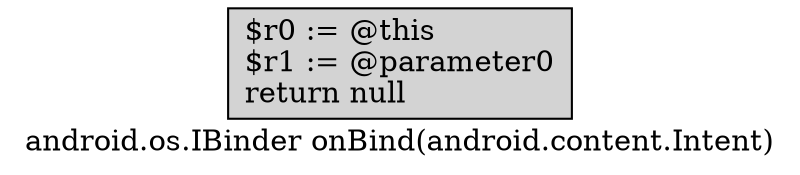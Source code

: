 digraph "android.os.IBinder onBind(android.content.Intent)" {
    label="android.os.IBinder onBind(android.content.Intent)";
    node [shape=box];
    "0" [style=filled,fillcolor=gray,style=filled,fillcolor=lightgray,label="$r0 := @this\l$r1 := @parameter0\lreturn null\l",];
}
